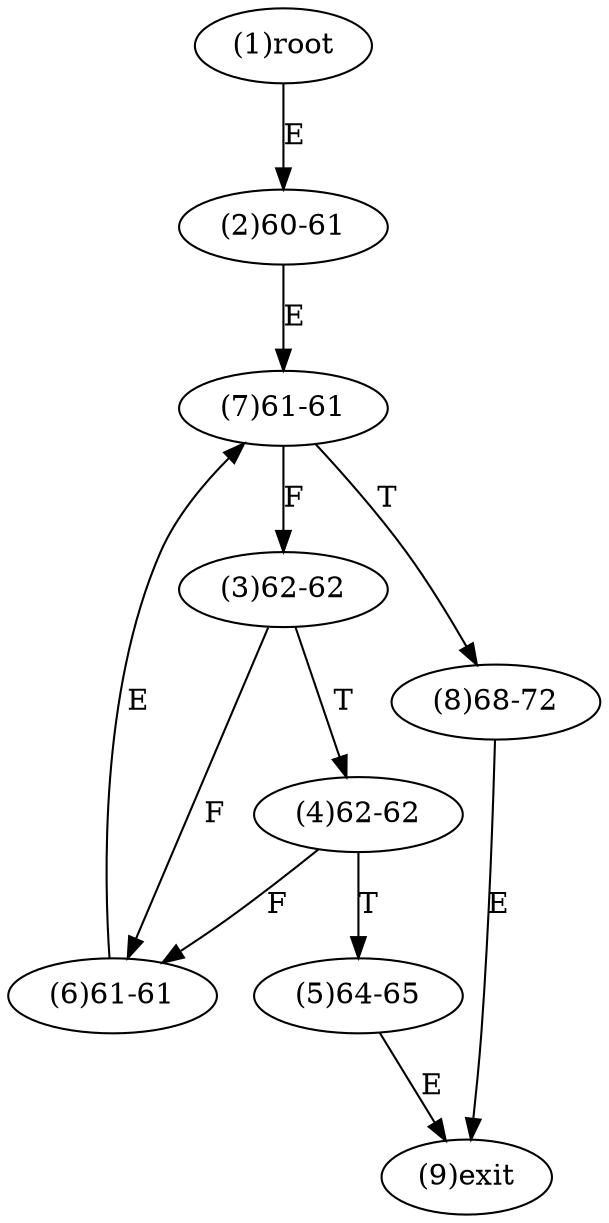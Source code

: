 digraph "" { 
1[ label="(1)root"];
2[ label="(2)60-61"];
3[ label="(3)62-62"];
4[ label="(4)62-62"];
5[ label="(5)64-65"];
6[ label="(6)61-61"];
7[ label="(7)61-61"];
8[ label="(8)68-72"];
9[ label="(9)exit"];
1->2[ label="E"];
2->7[ label="E"];
3->6[ label="F"];
3->4[ label="T"];
4->6[ label="F"];
4->5[ label="T"];
5->9[ label="E"];
6->7[ label="E"];
7->3[ label="F"];
7->8[ label="T"];
8->9[ label="E"];
}